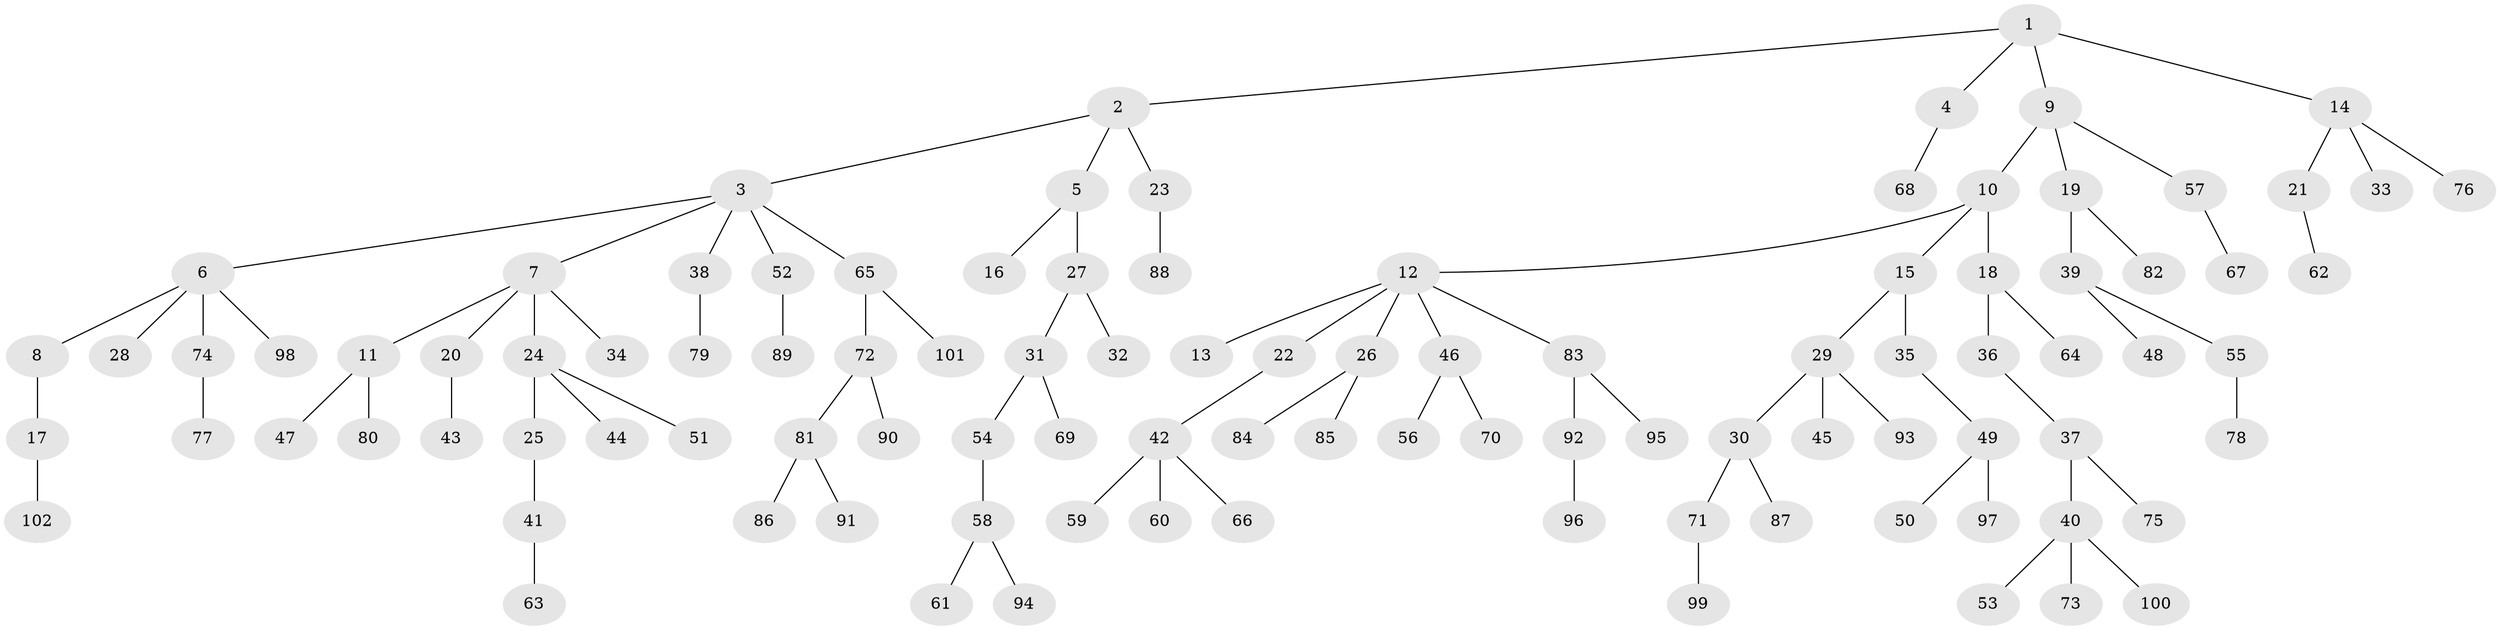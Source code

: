 // coarse degree distribution, {6: 0.014285714285714285, 8: 0.014285714285714285, 1: 0.5571428571428572, 4: 0.07142857142857142, 5: 0.02857142857142857, 2: 0.21428571428571427, 7: 0.014285714285714285, 3: 0.08571428571428572}
// Generated by graph-tools (version 1.1) at 2025/24/03/03/25 07:24:07]
// undirected, 102 vertices, 101 edges
graph export_dot {
graph [start="1"]
  node [color=gray90,style=filled];
  1;
  2;
  3;
  4;
  5;
  6;
  7;
  8;
  9;
  10;
  11;
  12;
  13;
  14;
  15;
  16;
  17;
  18;
  19;
  20;
  21;
  22;
  23;
  24;
  25;
  26;
  27;
  28;
  29;
  30;
  31;
  32;
  33;
  34;
  35;
  36;
  37;
  38;
  39;
  40;
  41;
  42;
  43;
  44;
  45;
  46;
  47;
  48;
  49;
  50;
  51;
  52;
  53;
  54;
  55;
  56;
  57;
  58;
  59;
  60;
  61;
  62;
  63;
  64;
  65;
  66;
  67;
  68;
  69;
  70;
  71;
  72;
  73;
  74;
  75;
  76;
  77;
  78;
  79;
  80;
  81;
  82;
  83;
  84;
  85;
  86;
  87;
  88;
  89;
  90;
  91;
  92;
  93;
  94;
  95;
  96;
  97;
  98;
  99;
  100;
  101;
  102;
  1 -- 2;
  1 -- 4;
  1 -- 9;
  1 -- 14;
  2 -- 3;
  2 -- 5;
  2 -- 23;
  3 -- 6;
  3 -- 7;
  3 -- 38;
  3 -- 52;
  3 -- 65;
  4 -- 68;
  5 -- 16;
  5 -- 27;
  6 -- 8;
  6 -- 28;
  6 -- 74;
  6 -- 98;
  7 -- 11;
  7 -- 20;
  7 -- 24;
  7 -- 34;
  8 -- 17;
  9 -- 10;
  9 -- 19;
  9 -- 57;
  10 -- 12;
  10 -- 15;
  10 -- 18;
  11 -- 47;
  11 -- 80;
  12 -- 13;
  12 -- 22;
  12 -- 26;
  12 -- 46;
  12 -- 83;
  14 -- 21;
  14 -- 33;
  14 -- 76;
  15 -- 29;
  15 -- 35;
  17 -- 102;
  18 -- 36;
  18 -- 64;
  19 -- 39;
  19 -- 82;
  20 -- 43;
  21 -- 62;
  22 -- 42;
  23 -- 88;
  24 -- 25;
  24 -- 44;
  24 -- 51;
  25 -- 41;
  26 -- 84;
  26 -- 85;
  27 -- 31;
  27 -- 32;
  29 -- 30;
  29 -- 45;
  29 -- 93;
  30 -- 71;
  30 -- 87;
  31 -- 54;
  31 -- 69;
  35 -- 49;
  36 -- 37;
  37 -- 40;
  37 -- 75;
  38 -- 79;
  39 -- 48;
  39 -- 55;
  40 -- 53;
  40 -- 73;
  40 -- 100;
  41 -- 63;
  42 -- 59;
  42 -- 60;
  42 -- 66;
  46 -- 56;
  46 -- 70;
  49 -- 50;
  49 -- 97;
  52 -- 89;
  54 -- 58;
  55 -- 78;
  57 -- 67;
  58 -- 61;
  58 -- 94;
  65 -- 72;
  65 -- 101;
  71 -- 99;
  72 -- 81;
  72 -- 90;
  74 -- 77;
  81 -- 86;
  81 -- 91;
  83 -- 92;
  83 -- 95;
  92 -- 96;
}

